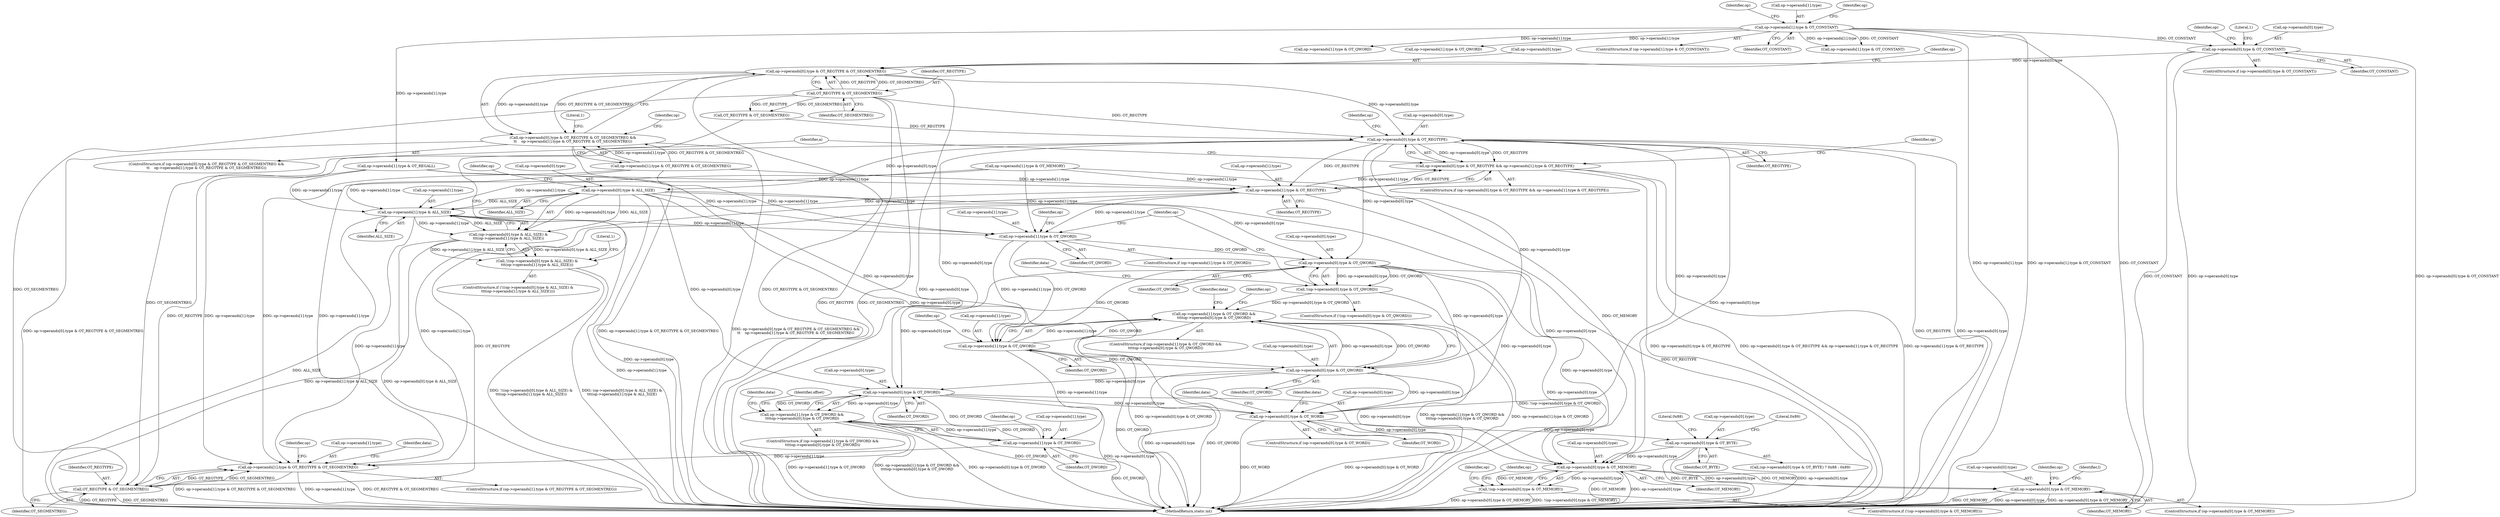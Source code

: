 digraph "0_radare2_f17bfd9f1da05f30f23a4dd05e9d2363e1406948@API" {
"1001290" [label="(Call,op->operands[0].type & OT_REGTYPE & OT_SEGMENTREG)"];
"1001275" [label="(Call,op->operands[0].type & OT_CONSTANT)"];
"1000132" [label="(Call,op->operands[1].type & OT_CONSTANT)"];
"1001298" [label="(Call,OT_REGTYPE & OT_SEGMENTREG)"];
"1001289" [label="(Call,op->operands[0].type & OT_REGTYPE & OT_SEGMENTREG &&\n\t\t    op->operands[1].type & OT_REGTYPE & OT_SEGMENTREG)"];
"1001318" [label="(Call,op->operands[0].type & OT_REGTYPE)"];
"1001317" [label="(Call,op->operands[0].type & OT_REGTYPE && op->operands[1].type & OT_REGTYPE)"];
"1001327" [label="(Call,op->operands[1].type & OT_REGTYPE)"];
"1001349" [label="(Call,op->operands[1].type & ALL_SIZE)"];
"1001339" [label="(Call,(op->operands[0].type & ALL_SIZE) &\n\t\t\t(op->operands[1].type & ALL_SIZE))"];
"1001338" [label="(Call,!((op->operands[0].type & ALL_SIZE) &\n\t\t\t(op->operands[1].type & ALL_SIZE)))"];
"1001394" [label="(Call,op->operands[1].type & OT_QWORD)"];
"1001406" [label="(Call,op->operands[0].type & OT_QWORD)"];
"1001405" [label="(Call,!(op->operands[0].type & OT_QWORD))"];
"1001429" [label="(Call,op->operands[1].type & OT_QWORD &&\n\t\t\t\top->operands[0].type & OT_QWORD)"];
"1001430" [label="(Call,op->operands[1].type & OT_QWORD)"];
"1001439" [label="(Call,op->operands[0].type & OT_QWORD)"];
"1001468" [label="(Call,op->operands[0].type & OT_DWORD)"];
"1001458" [label="(Call,op->operands[1].type & OT_DWORD &&\n\t\t\t\top->operands[0].type & OT_DWORD)"];
"1001549" [label="(Call,op->operands[0].type & OT_WORD)"];
"1001571" [label="(Call,op->operands[0].type & OT_BYTE)"];
"1001676" [label="(Call,op->operands[0].type & OT_MEMORY)"];
"1001675" [label="(Call,!(op->operands[0].type & OT_MEMORY))"];
"1001802" [label="(Call,op->operands[0].type & OT_MEMORY)"];
"1001459" [label="(Call,op->operands[1].type & OT_DWORD)"];
"1001528" [label="(Call,op->operands[1].type & OT_REGTYPE & OT_SEGMENTREG)"];
"1001536" [label="(Call,OT_REGTYPE & OT_SEGMENTREG)"];
"1001340" [label="(Call,op->operands[0].type & ALL_SIZE)"];
"1001344" [label="(Identifier,op)"];
"1001458" [label="(Call,op->operands[1].type & OT_DWORD &&\n\t\t\t\top->operands[0].type & OT_DWORD)"];
"1001746" [label="(Identifier,op)"];
"1001467" [label="(Identifier,OT_DWORD)"];
"1001677" [label="(Call,op->operands[0].type)"];
"1001402" [label="(Identifier,OT_QWORD)"];
"1001299" [label="(Identifier,OT_REGTYPE)"];
"1001528" [label="(Call,op->operands[1].type & OT_REGTYPE & OT_SEGMENTREG)"];
"1001319" [label="(Call,op->operands[0].type)"];
"1001294" [label="(Identifier,op)"];
"1001418" [label="(Identifier,data)"];
"1001476" [label="(Identifier,OT_DWORD)"];
"1001287" [label="(Literal,1)"];
"1001675" [label="(Call,!(op->operands[0].type & OT_MEMORY))"];
"1001459" [label="(Call,op->operands[1].type & OT_DWORD)"];
"1001274" [label="(ControlStructure,if (op->operands[0].type & OT_CONSTANT))"];
"1001480" [label="(Identifier,data)"];
"1001430" [label="(Call,op->operands[1].type & OT_QWORD)"];
"1001468" [label="(Call,op->operands[0].type & OT_DWORD)"];
"1001315" [label="(Literal,1)"];
"1001316" [label="(ControlStructure,if (op->operands[0].type & OT_REGTYPE && op->operands[1].type & OT_REGTYPE))"];
"1001472" [label="(Identifier,op)"];
"1001443" [label="(Identifier,op)"];
"1001431" [label="(Call,op->operands[1].type)"];
"1001393" [label="(ControlStructure,if (op->operands[1].type & OT_QWORD))"];
"1000132" [label="(Call,op->operands[1].type & OT_CONSTANT)"];
"1001447" [label="(Identifier,OT_QWORD)"];
"1001405" [label="(Call,!(op->operands[0].type & OT_QWORD))"];
"1001810" [label="(Identifier,OT_MEMORY)"];
"1001289" [label="(Call,op->operands[0].type & OT_REGTYPE & OT_SEGMENTREG &&\n\t\t    op->operands[1].type & OT_REGTYPE & OT_SEGMENTREG)"];
"1001394" [label="(Call,op->operands[1].type & OT_QWORD)"];
"1001350" [label="(Call,op->operands[1].type)"];
"1001353" [label="(Identifier,op)"];
"1001801" [label="(ControlStructure,if (op->operands[0].type & OT_MEMORY))"];
"1001404" [label="(ControlStructure,if (!(op->operands[0].type & OT_QWORD)))"];
"1001434" [label="(Identifier,op)"];
"1001291" [label="(Call,op->operands[0].type)"];
"1001275" [label="(Call,op->operands[0].type & OT_CONSTANT)"];
"1001340" [label="(Call,op->operands[0].type & ALL_SIZE)"];
"1001571" [label="(Call,op->operands[0].type & OT_BYTE)"];
"1001348" [label="(Identifier,ALL_SIZE)"];
"1003216" [label="(MethodReturn,static int)"];
"1001451" [label="(Identifier,data)"];
"1001331" [label="(Identifier,op)"];
"1001309" [label="(Call,OT_REGTYPE & OT_SEGMENTREG)"];
"1001328" [label="(Call,op->operands[1].type)"];
"1001318" [label="(Call,op->operands[0].type & OT_REGTYPE)"];
"1001529" [label="(Call,op->operands[1].type)"];
"1001460" [label="(Call,op->operands[1].type)"];
"1001692" [label="(Identifier,op)"];
"1001365" [label="(Identifier,a)"];
"1001300" [label="(Identifier,OT_SEGMENTREG)"];
"1001407" [label="(Call,op->operands[0].type)"];
"1001567" [label="(Identifier,data)"];
"1001579" [label="(Identifier,OT_BYTE)"];
"1001803" [label="(Call,op->operands[0].type)"];
"1000226" [label="(Call,op->operands[1].type & OT_QWORD)"];
"1000361" [label="(Call,op->operands[1].type & OT_QWORD)"];
"1001542" [label="(Identifier,data)"];
"1001305" [label="(Identifier,op)"];
"1001684" [label="(Identifier,OT_MEMORY)"];
"1001439" [label="(Call,op->operands[0].type & OT_QWORD)"];
"1001548" [label="(ControlStructure,if (op->operands[0].type & OT_WORD))"];
"1001301" [label="(Call,op->operands[1].type & OT_REGTYPE & OT_SEGMENTREG)"];
"1001429" [label="(Call,op->operands[1].type & OT_QWORD &&\n\t\t\t\top->operands[0].type & OT_QWORD)"];
"1001818" [label="(Identifier,op)"];
"1001440" [label="(Call,op->operands[0].type)"];
"1001395" [label="(Call,op->operands[1].type)"];
"1001341" [label="(Call,op->operands[0].type)"];
"1000147" [label="(Identifier,op)"];
"1001254" [label="(Call,op->operands[1].type & OT_REGALL)"];
"1001674" [label="(ControlStructure,if (!(op->operands[0].type & OT_MEMORY)))"];
"1000133" [label="(Call,op->operands[1].type)"];
"1001298" [label="(Call,OT_REGTYPE & OT_SEGMENTREG)"];
"1000131" [label="(ControlStructure,if (op->operands[1].type & OT_CONSTANT))"];
"1001264" [label="(Call,op->operands[1].type & OT_MEMORY)"];
"1001581" [label="(Literal,0x89)"];
"1001276" [label="(Call,op->operands[0].type)"];
"1001361" [label="(Literal,1)"];
"1001570" [label="(Call,(op->operands[0].type & OT_BYTE) ? 0x88 : 0x89)"];
"1001536" [label="(Call,OT_REGTYPE & OT_SEGMENTREG)"];
"1001288" [label="(ControlStructure,if (op->operands[0].type & OT_REGTYPE & OT_SEGMENTREG &&\n\t\t    op->operands[1].type & OT_REGTYPE & OT_SEGMENTREG))"];
"1001561" [label="(Identifier,data)"];
"1001290" [label="(Call,op->operands[0].type & OT_REGTYPE & OT_SEGMENTREG)"];
"1001511" [label="(Identifier,offset)"];
"1001283" [label="(Identifier,OT_CONSTANT)"];
"1001406" [label="(Call,op->operands[0].type & OT_QWORD)"];
"1001317" [label="(Call,op->operands[0].type & OT_REGTYPE && op->operands[1].type & OT_REGTYPE)"];
"1001410" [label="(Identifier,op)"];
"1001428" [label="(ControlStructure,if (op->operands[1].type & OT_QWORD &&\n\t\t\t\top->operands[0].type & OT_QWORD))"];
"1001538" [label="(Identifier,OT_SEGMENTREG)"];
"1001357" [label="(Identifier,ALL_SIZE)"];
"1001469" [label="(Call,op->operands[0].type)"];
"1001549" [label="(Call,op->operands[0].type & OT_WORD)"];
"1001414" [label="(Identifier,OT_QWORD)"];
"1001580" [label="(Literal,0x88)"];
"1001676" [label="(Call,op->operands[0].type & OT_MEMORY)"];
"1001339" [label="(Call,(op->operands[0].type & ALL_SIZE) &\n\t\t\t(op->operands[1].type & ALL_SIZE))"];
"1003215" [label="(Identifier,l)"];
"1001335" [label="(Identifier,OT_REGTYPE)"];
"1001438" [label="(Identifier,OT_QWORD)"];
"1001463" [label="(Identifier,op)"];
"1001802" [label="(Call,op->operands[0].type & OT_MEMORY)"];
"1000140" [label="(Identifier,OT_CONSTANT)"];
"1001537" [label="(Identifier,OT_REGTYPE)"];
"1001550" [label="(Call,op->operands[0].type)"];
"1001457" [label="(ControlStructure,if (op->operands[1].type & OT_DWORD &&\n\t\t\t\top->operands[0].type & OT_DWORD))"];
"1001337" [label="(ControlStructure,if (!((op->operands[0].type & ALL_SIZE) &\n\t\t\t(op->operands[1].type & ALL_SIZE))))"];
"1001258" [label="(Identifier,op)"];
"1001322" [label="(Identifier,op)"];
"1001326" [label="(Identifier,OT_REGTYPE)"];
"1001338" [label="(Call,!((op->operands[0].type & ALL_SIZE) &\n\t\t\t(op->operands[1].type & ALL_SIZE)))"];
"1001527" [label="(ControlStructure,if (op->operands[1].type & OT_REGTYPE & OT_SEGMENTREG))"];
"1001572" [label="(Call,op->operands[0].type)"];
"1001553" [label="(Identifier,op)"];
"1001349" [label="(Call,op->operands[1].type & ALL_SIZE)"];
"1000239" [label="(Call,op->operands[1].type & OT_CONSTANT)"];
"1001327" [label="(Call,op->operands[1].type & OT_REGTYPE)"];
"1001557" [label="(Identifier,OT_WORD)"];
"1001290" -> "1001289"  [label="AST: "];
"1001290" -> "1001298"  [label="CFG: "];
"1001291" -> "1001290"  [label="AST: "];
"1001298" -> "1001290"  [label="AST: "];
"1001305" -> "1001290"  [label="CFG: "];
"1001289" -> "1001290"  [label="CFG: "];
"1001290" -> "1003216"  [label="DDG: OT_REGTYPE & OT_SEGMENTREG"];
"1001290" -> "1003216"  [label="DDG: op->operands[0].type"];
"1001290" -> "1001289"  [label="DDG: op->operands[0].type"];
"1001290" -> "1001289"  [label="DDG: OT_REGTYPE & OT_SEGMENTREG"];
"1001275" -> "1001290"  [label="DDG: op->operands[0].type"];
"1001298" -> "1001290"  [label="DDG: OT_REGTYPE"];
"1001298" -> "1001290"  [label="DDG: OT_SEGMENTREG"];
"1001290" -> "1001318"  [label="DDG: op->operands[0].type"];
"1001275" -> "1001274"  [label="AST: "];
"1001275" -> "1001283"  [label="CFG: "];
"1001276" -> "1001275"  [label="AST: "];
"1001283" -> "1001275"  [label="AST: "];
"1001287" -> "1001275"  [label="CFG: "];
"1001294" -> "1001275"  [label="CFG: "];
"1001275" -> "1003216"  [label="DDG: op->operands[0].type & OT_CONSTANT"];
"1001275" -> "1003216"  [label="DDG: OT_CONSTANT"];
"1001275" -> "1003216"  [label="DDG: op->operands[0].type"];
"1000132" -> "1001275"  [label="DDG: OT_CONSTANT"];
"1000132" -> "1000131"  [label="AST: "];
"1000132" -> "1000140"  [label="CFG: "];
"1000133" -> "1000132"  [label="AST: "];
"1000140" -> "1000132"  [label="AST: "];
"1000147" -> "1000132"  [label="CFG: "];
"1001258" -> "1000132"  [label="CFG: "];
"1000132" -> "1003216"  [label="DDG: op->operands[1].type & OT_CONSTANT"];
"1000132" -> "1003216"  [label="DDG: OT_CONSTANT"];
"1000132" -> "1003216"  [label="DDG: op->operands[1].type"];
"1000132" -> "1000226"  [label="DDG: op->operands[1].type"];
"1000132" -> "1000239"  [label="DDG: op->operands[1].type"];
"1000132" -> "1000239"  [label="DDG: OT_CONSTANT"];
"1000132" -> "1000361"  [label="DDG: op->operands[1].type"];
"1000132" -> "1001254"  [label="DDG: op->operands[1].type"];
"1001298" -> "1001300"  [label="CFG: "];
"1001299" -> "1001298"  [label="AST: "];
"1001300" -> "1001298"  [label="AST: "];
"1001298" -> "1003216"  [label="DDG: OT_REGTYPE"];
"1001298" -> "1003216"  [label="DDG: OT_SEGMENTREG"];
"1001298" -> "1001309"  [label="DDG: OT_REGTYPE"];
"1001298" -> "1001309"  [label="DDG: OT_SEGMENTREG"];
"1001298" -> "1001318"  [label="DDG: OT_REGTYPE"];
"1001298" -> "1001536"  [label="DDG: OT_SEGMENTREG"];
"1001289" -> "1001288"  [label="AST: "];
"1001289" -> "1001301"  [label="CFG: "];
"1001301" -> "1001289"  [label="AST: "];
"1001315" -> "1001289"  [label="CFG: "];
"1001322" -> "1001289"  [label="CFG: "];
"1001289" -> "1003216"  [label="DDG: op->operands[0].type & OT_REGTYPE & OT_SEGMENTREG"];
"1001289" -> "1003216"  [label="DDG: op->operands[1].type & OT_REGTYPE & OT_SEGMENTREG"];
"1001289" -> "1003216"  [label="DDG: op->operands[0].type & OT_REGTYPE & OT_SEGMENTREG &&\n\t\t    op->operands[1].type & OT_REGTYPE & OT_SEGMENTREG"];
"1001301" -> "1001289"  [label="DDG: op->operands[1].type"];
"1001301" -> "1001289"  [label="DDG: OT_REGTYPE & OT_SEGMENTREG"];
"1001318" -> "1001317"  [label="AST: "];
"1001318" -> "1001326"  [label="CFG: "];
"1001319" -> "1001318"  [label="AST: "];
"1001326" -> "1001318"  [label="AST: "];
"1001331" -> "1001318"  [label="CFG: "];
"1001317" -> "1001318"  [label="CFG: "];
"1001318" -> "1003216"  [label="DDG: OT_REGTYPE"];
"1001318" -> "1003216"  [label="DDG: op->operands[0].type"];
"1001318" -> "1001317"  [label="DDG: op->operands[0].type"];
"1001318" -> "1001317"  [label="DDG: OT_REGTYPE"];
"1001309" -> "1001318"  [label="DDG: OT_REGTYPE"];
"1001318" -> "1001327"  [label="DDG: OT_REGTYPE"];
"1001318" -> "1001340"  [label="DDG: op->operands[0].type"];
"1001318" -> "1001406"  [label="DDG: op->operands[0].type"];
"1001318" -> "1001439"  [label="DDG: op->operands[0].type"];
"1001318" -> "1001468"  [label="DDG: op->operands[0].type"];
"1001318" -> "1001536"  [label="DDG: OT_REGTYPE"];
"1001318" -> "1001549"  [label="DDG: op->operands[0].type"];
"1001318" -> "1001676"  [label="DDG: op->operands[0].type"];
"1001317" -> "1001316"  [label="AST: "];
"1001317" -> "1001327"  [label="CFG: "];
"1001327" -> "1001317"  [label="AST: "];
"1001344" -> "1001317"  [label="CFG: "];
"1001365" -> "1001317"  [label="CFG: "];
"1001317" -> "1003216"  [label="DDG: op->operands[0].type & OT_REGTYPE"];
"1001317" -> "1003216"  [label="DDG: op->operands[0].type & OT_REGTYPE && op->operands[1].type & OT_REGTYPE"];
"1001317" -> "1003216"  [label="DDG: op->operands[1].type & OT_REGTYPE"];
"1001327" -> "1001317"  [label="DDG: op->operands[1].type"];
"1001327" -> "1001317"  [label="DDG: OT_REGTYPE"];
"1001327" -> "1001335"  [label="CFG: "];
"1001328" -> "1001327"  [label="AST: "];
"1001335" -> "1001327"  [label="AST: "];
"1001327" -> "1003216"  [label="DDG: OT_REGTYPE"];
"1001264" -> "1001327"  [label="DDG: op->operands[1].type"];
"1001301" -> "1001327"  [label="DDG: op->operands[1].type"];
"1001254" -> "1001327"  [label="DDG: op->operands[1].type"];
"1001327" -> "1001349"  [label="DDG: op->operands[1].type"];
"1001327" -> "1001394"  [label="DDG: op->operands[1].type"];
"1001327" -> "1001528"  [label="DDG: op->operands[1].type"];
"1001327" -> "1001536"  [label="DDG: OT_REGTYPE"];
"1001349" -> "1001339"  [label="AST: "];
"1001349" -> "1001357"  [label="CFG: "];
"1001350" -> "1001349"  [label="AST: "];
"1001357" -> "1001349"  [label="AST: "];
"1001339" -> "1001349"  [label="CFG: "];
"1001349" -> "1003216"  [label="DDG: ALL_SIZE"];
"1001349" -> "1003216"  [label="DDG: op->operands[1].type"];
"1001349" -> "1001339"  [label="DDG: op->operands[1].type"];
"1001349" -> "1001339"  [label="DDG: ALL_SIZE"];
"1001264" -> "1001349"  [label="DDG: op->operands[1].type"];
"1001301" -> "1001349"  [label="DDG: op->operands[1].type"];
"1001254" -> "1001349"  [label="DDG: op->operands[1].type"];
"1001340" -> "1001349"  [label="DDG: ALL_SIZE"];
"1001349" -> "1001394"  [label="DDG: op->operands[1].type"];
"1001349" -> "1001528"  [label="DDG: op->operands[1].type"];
"1001339" -> "1001338"  [label="AST: "];
"1001340" -> "1001339"  [label="AST: "];
"1001338" -> "1001339"  [label="CFG: "];
"1001339" -> "1003216"  [label="DDG: op->operands[1].type & ALL_SIZE"];
"1001339" -> "1003216"  [label="DDG: op->operands[0].type & ALL_SIZE"];
"1001339" -> "1001338"  [label="DDG: op->operands[0].type & ALL_SIZE"];
"1001339" -> "1001338"  [label="DDG: op->operands[1].type & ALL_SIZE"];
"1001340" -> "1001339"  [label="DDG: op->operands[0].type"];
"1001340" -> "1001339"  [label="DDG: ALL_SIZE"];
"1001338" -> "1001337"  [label="AST: "];
"1001361" -> "1001338"  [label="CFG: "];
"1001365" -> "1001338"  [label="CFG: "];
"1001338" -> "1003216"  [label="DDG: !((op->operands[0].type & ALL_SIZE) &\n\t\t\t(op->operands[1].type & ALL_SIZE))"];
"1001338" -> "1003216"  [label="DDG: (op->operands[0].type & ALL_SIZE) &\n\t\t\t(op->operands[1].type & ALL_SIZE)"];
"1001394" -> "1001393"  [label="AST: "];
"1001394" -> "1001402"  [label="CFG: "];
"1001395" -> "1001394"  [label="AST: "];
"1001402" -> "1001394"  [label="AST: "];
"1001410" -> "1001394"  [label="CFG: "];
"1001434" -> "1001394"  [label="CFG: "];
"1001264" -> "1001394"  [label="DDG: op->operands[1].type"];
"1001301" -> "1001394"  [label="DDG: op->operands[1].type"];
"1001254" -> "1001394"  [label="DDG: op->operands[1].type"];
"1001394" -> "1001406"  [label="DDG: OT_QWORD"];
"1001394" -> "1001430"  [label="DDG: op->operands[1].type"];
"1001394" -> "1001430"  [label="DDG: OT_QWORD"];
"1001406" -> "1001405"  [label="AST: "];
"1001406" -> "1001414"  [label="CFG: "];
"1001407" -> "1001406"  [label="AST: "];
"1001414" -> "1001406"  [label="AST: "];
"1001405" -> "1001406"  [label="CFG: "];
"1001406" -> "1003216"  [label="DDG: op->operands[0].type"];
"1001406" -> "1001405"  [label="DDG: op->operands[0].type"];
"1001406" -> "1001405"  [label="DDG: OT_QWORD"];
"1001340" -> "1001406"  [label="DDG: op->operands[0].type"];
"1001406" -> "1001430"  [label="DDG: OT_QWORD"];
"1001406" -> "1001439"  [label="DDG: op->operands[0].type"];
"1001406" -> "1001468"  [label="DDG: op->operands[0].type"];
"1001406" -> "1001549"  [label="DDG: op->operands[0].type"];
"1001406" -> "1001676"  [label="DDG: op->operands[0].type"];
"1001405" -> "1001404"  [label="AST: "];
"1001418" -> "1001405"  [label="CFG: "];
"1001434" -> "1001405"  [label="CFG: "];
"1001405" -> "1003216"  [label="DDG: !(op->operands[0].type & OT_QWORD)"];
"1001405" -> "1001429"  [label="DDG: op->operands[0].type & OT_QWORD"];
"1001429" -> "1001428"  [label="AST: "];
"1001429" -> "1001430"  [label="CFG: "];
"1001429" -> "1001439"  [label="CFG: "];
"1001430" -> "1001429"  [label="AST: "];
"1001439" -> "1001429"  [label="AST: "];
"1001451" -> "1001429"  [label="CFG: "];
"1001463" -> "1001429"  [label="CFG: "];
"1001429" -> "1003216"  [label="DDG: op->operands[0].type & OT_QWORD"];
"1001429" -> "1003216"  [label="DDG: op->operands[1].type & OT_QWORD &&\n\t\t\t\top->operands[0].type & OT_QWORD"];
"1001429" -> "1003216"  [label="DDG: op->operands[1].type & OT_QWORD"];
"1001430" -> "1001429"  [label="DDG: op->operands[1].type"];
"1001430" -> "1001429"  [label="DDG: OT_QWORD"];
"1001439" -> "1001429"  [label="DDG: op->operands[0].type"];
"1001439" -> "1001429"  [label="DDG: OT_QWORD"];
"1001430" -> "1001438"  [label="CFG: "];
"1001431" -> "1001430"  [label="AST: "];
"1001438" -> "1001430"  [label="AST: "];
"1001443" -> "1001430"  [label="CFG: "];
"1001430" -> "1003216"  [label="DDG: OT_QWORD"];
"1001430" -> "1001439"  [label="DDG: OT_QWORD"];
"1001430" -> "1001459"  [label="DDG: op->operands[1].type"];
"1001439" -> "1001447"  [label="CFG: "];
"1001440" -> "1001439"  [label="AST: "];
"1001447" -> "1001439"  [label="AST: "];
"1001439" -> "1003216"  [label="DDG: op->operands[0].type"];
"1001439" -> "1003216"  [label="DDG: OT_QWORD"];
"1001340" -> "1001439"  [label="DDG: op->operands[0].type"];
"1001439" -> "1001468"  [label="DDG: op->operands[0].type"];
"1001439" -> "1001549"  [label="DDG: op->operands[0].type"];
"1001439" -> "1001676"  [label="DDG: op->operands[0].type"];
"1001468" -> "1001458"  [label="AST: "];
"1001468" -> "1001476"  [label="CFG: "];
"1001469" -> "1001468"  [label="AST: "];
"1001476" -> "1001468"  [label="AST: "];
"1001458" -> "1001468"  [label="CFG: "];
"1001468" -> "1003216"  [label="DDG: OT_DWORD"];
"1001468" -> "1003216"  [label="DDG: op->operands[0].type"];
"1001468" -> "1001458"  [label="DDG: op->operands[0].type"];
"1001468" -> "1001458"  [label="DDG: OT_DWORD"];
"1001340" -> "1001468"  [label="DDG: op->operands[0].type"];
"1001459" -> "1001468"  [label="DDG: OT_DWORD"];
"1001468" -> "1001549"  [label="DDG: op->operands[0].type"];
"1001468" -> "1001676"  [label="DDG: op->operands[0].type"];
"1001458" -> "1001457"  [label="AST: "];
"1001458" -> "1001459"  [label="CFG: "];
"1001459" -> "1001458"  [label="AST: "];
"1001480" -> "1001458"  [label="CFG: "];
"1001511" -> "1001458"  [label="CFG: "];
"1001458" -> "1003216"  [label="DDG: op->operands[1].type & OT_DWORD"];
"1001458" -> "1003216"  [label="DDG: op->operands[1].type & OT_DWORD &&\n\t\t\t\top->operands[0].type & OT_DWORD"];
"1001458" -> "1003216"  [label="DDG: op->operands[0].type & OT_DWORD"];
"1001459" -> "1001458"  [label="DDG: op->operands[1].type"];
"1001459" -> "1001458"  [label="DDG: OT_DWORD"];
"1001549" -> "1001548"  [label="AST: "];
"1001549" -> "1001557"  [label="CFG: "];
"1001550" -> "1001549"  [label="AST: "];
"1001557" -> "1001549"  [label="AST: "];
"1001561" -> "1001549"  [label="CFG: "];
"1001567" -> "1001549"  [label="CFG: "];
"1001549" -> "1003216"  [label="DDG: OT_WORD"];
"1001549" -> "1003216"  [label="DDG: op->operands[0].type & OT_WORD"];
"1001340" -> "1001549"  [label="DDG: op->operands[0].type"];
"1001549" -> "1001571"  [label="DDG: op->operands[0].type"];
"1001571" -> "1001570"  [label="AST: "];
"1001571" -> "1001579"  [label="CFG: "];
"1001572" -> "1001571"  [label="AST: "];
"1001579" -> "1001571"  [label="AST: "];
"1001580" -> "1001571"  [label="CFG: "];
"1001581" -> "1001571"  [label="CFG: "];
"1001571" -> "1003216"  [label="DDG: OT_BYTE"];
"1001571" -> "1003216"  [label="DDG: op->operands[0].type"];
"1001571" -> "1001676"  [label="DDG: op->operands[0].type"];
"1001676" -> "1001675"  [label="AST: "];
"1001676" -> "1001684"  [label="CFG: "];
"1001677" -> "1001676"  [label="AST: "];
"1001684" -> "1001676"  [label="AST: "];
"1001675" -> "1001676"  [label="CFG: "];
"1001676" -> "1003216"  [label="DDG: OT_MEMORY"];
"1001676" -> "1003216"  [label="DDG: op->operands[0].type"];
"1001676" -> "1001675"  [label="DDG: op->operands[0].type"];
"1001676" -> "1001675"  [label="DDG: OT_MEMORY"];
"1001340" -> "1001676"  [label="DDG: op->operands[0].type"];
"1001264" -> "1001676"  [label="DDG: OT_MEMORY"];
"1001676" -> "1001802"  [label="DDG: op->operands[0].type"];
"1001676" -> "1001802"  [label="DDG: OT_MEMORY"];
"1001675" -> "1001674"  [label="AST: "];
"1001692" -> "1001675"  [label="CFG: "];
"1001746" -> "1001675"  [label="CFG: "];
"1001675" -> "1003216"  [label="DDG: !(op->operands[0].type & OT_MEMORY)"];
"1001675" -> "1003216"  [label="DDG: op->operands[0].type & OT_MEMORY"];
"1001802" -> "1001801"  [label="AST: "];
"1001802" -> "1001810"  [label="CFG: "];
"1001803" -> "1001802"  [label="AST: "];
"1001810" -> "1001802"  [label="AST: "];
"1001818" -> "1001802"  [label="CFG: "];
"1003215" -> "1001802"  [label="CFG: "];
"1001802" -> "1003216"  [label="DDG: op->operands[0].type"];
"1001802" -> "1003216"  [label="DDG: op->operands[0].type & OT_MEMORY"];
"1001802" -> "1003216"  [label="DDG: OT_MEMORY"];
"1001459" -> "1001467"  [label="CFG: "];
"1001460" -> "1001459"  [label="AST: "];
"1001467" -> "1001459"  [label="AST: "];
"1001472" -> "1001459"  [label="CFG: "];
"1001459" -> "1003216"  [label="DDG: OT_DWORD"];
"1001459" -> "1001528"  [label="DDG: op->operands[1].type"];
"1001528" -> "1001527"  [label="AST: "];
"1001528" -> "1001536"  [label="CFG: "];
"1001529" -> "1001528"  [label="AST: "];
"1001536" -> "1001528"  [label="AST: "];
"1001542" -> "1001528"  [label="CFG: "];
"1001553" -> "1001528"  [label="CFG: "];
"1001528" -> "1003216"  [label="DDG: op->operands[1].type & OT_REGTYPE & OT_SEGMENTREG"];
"1001528" -> "1003216"  [label="DDG: op->operands[1].type"];
"1001528" -> "1003216"  [label="DDG: OT_REGTYPE & OT_SEGMENTREG"];
"1001264" -> "1001528"  [label="DDG: op->operands[1].type"];
"1001301" -> "1001528"  [label="DDG: op->operands[1].type"];
"1001254" -> "1001528"  [label="DDG: op->operands[1].type"];
"1001536" -> "1001528"  [label="DDG: OT_REGTYPE"];
"1001536" -> "1001528"  [label="DDG: OT_SEGMENTREG"];
"1001536" -> "1001538"  [label="CFG: "];
"1001537" -> "1001536"  [label="AST: "];
"1001538" -> "1001536"  [label="AST: "];
"1001536" -> "1003216"  [label="DDG: OT_REGTYPE"];
"1001536" -> "1003216"  [label="DDG: OT_SEGMENTREG"];
"1001309" -> "1001536"  [label="DDG: OT_SEGMENTREG"];
"1001340" -> "1001348"  [label="CFG: "];
"1001341" -> "1001340"  [label="AST: "];
"1001348" -> "1001340"  [label="AST: "];
"1001353" -> "1001340"  [label="CFG: "];
"1001340" -> "1003216"  [label="DDG: op->operands[0].type"];
}
